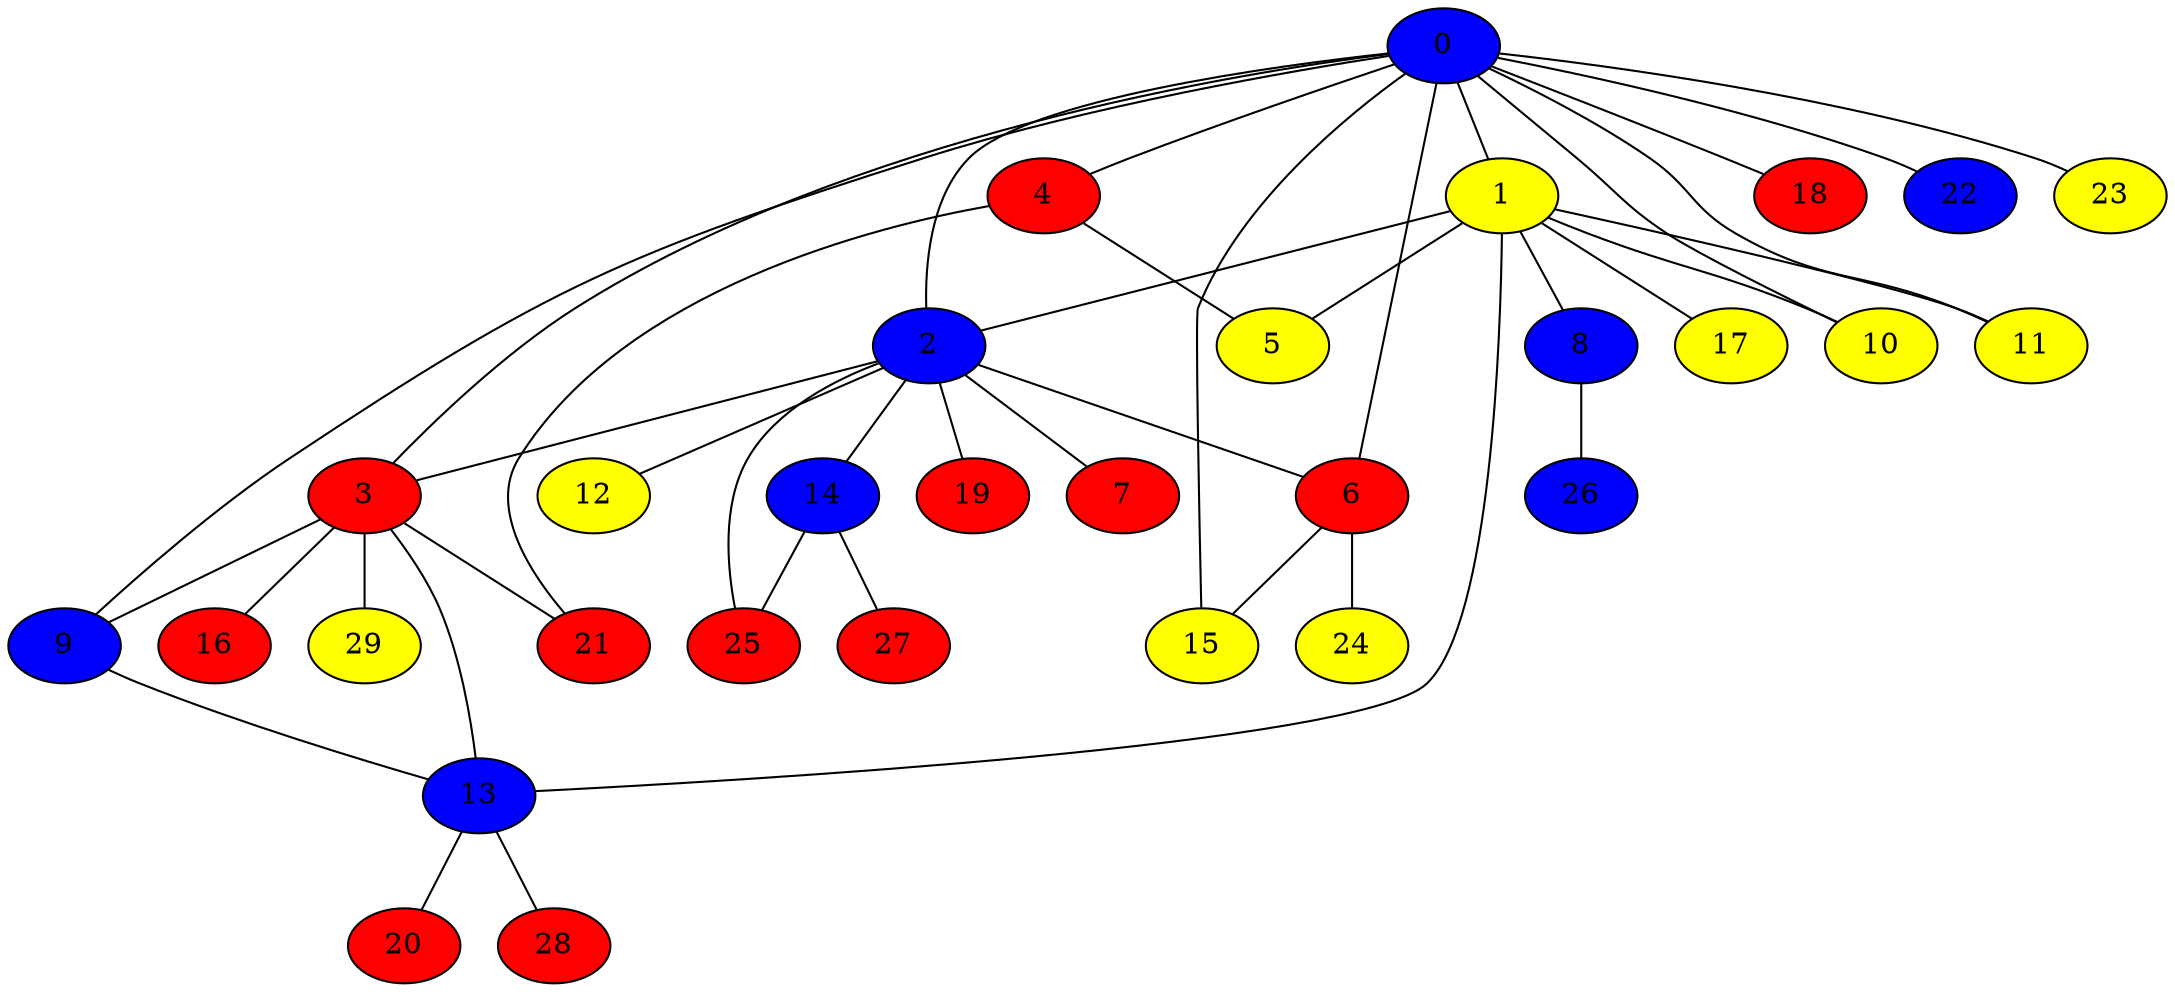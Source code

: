 graph {
0 [style = filled fillcolor = blue];
1 [style = filled fillcolor = yellow];
2 [style = filled fillcolor = blue];
3 [style = filled fillcolor = red];
4 [style = filled fillcolor = red];
5 [style = filled fillcolor = yellow];
6 [style = filled fillcolor = red];
7 [style = filled fillcolor = red];
8 [style = filled fillcolor = blue];
9 [style = filled fillcolor = blue];
10 [style = filled fillcolor = yellow];
11 [style = filled fillcolor = yellow];
12 [style = filled fillcolor = yellow];
13 [style = filled fillcolor = blue];
14 [style = filled fillcolor = blue];
15 [style = filled fillcolor = yellow];
16 [style = filled fillcolor = red];
17 [style = filled fillcolor = yellow];
18 [style = filled fillcolor = red];
19 [style = filled fillcolor = red];
20 [style = filled fillcolor = red];
21 [style = filled fillcolor = red];
22 [style = filled fillcolor = blue];
23 [style = filled fillcolor = yellow];
24 [style = filled fillcolor = yellow];
25 [style = filled fillcolor = red];
26 [style = filled fillcolor = blue];
27 [style = filled fillcolor = red];
28 [style = filled fillcolor = red];
29 [style = filled fillcolor = yellow];
0 -- 4;
0 -- 3;
0 -- 2;
0 -- 1;
0 -- 6;
0 -- 9;
0 -- 10;
0 -- 11;
0 -- 15;
0 -- 18;
0 -- 22;
0 -- 23;
1 -- 2;
1 -- 5;
1 -- 8;
1 -- 10;
1 -- 11;
1 -- 13;
1 -- 17;
2 -- 3;
2 -- 6;
2 -- 7;
2 -- 12;
2 -- 14;
2 -- 19;
2 -- 25;
3 -- 9;
3 -- 13;
3 -- 16;
3 -- 21;
3 -- 29;
4 -- 5;
4 -- 21;
6 -- 15;
6 -- 24;
8 -- 26;
9 -- 13;
13 -- 20;
13 -- 28;
14 -- 25;
14 -- 27;
}
